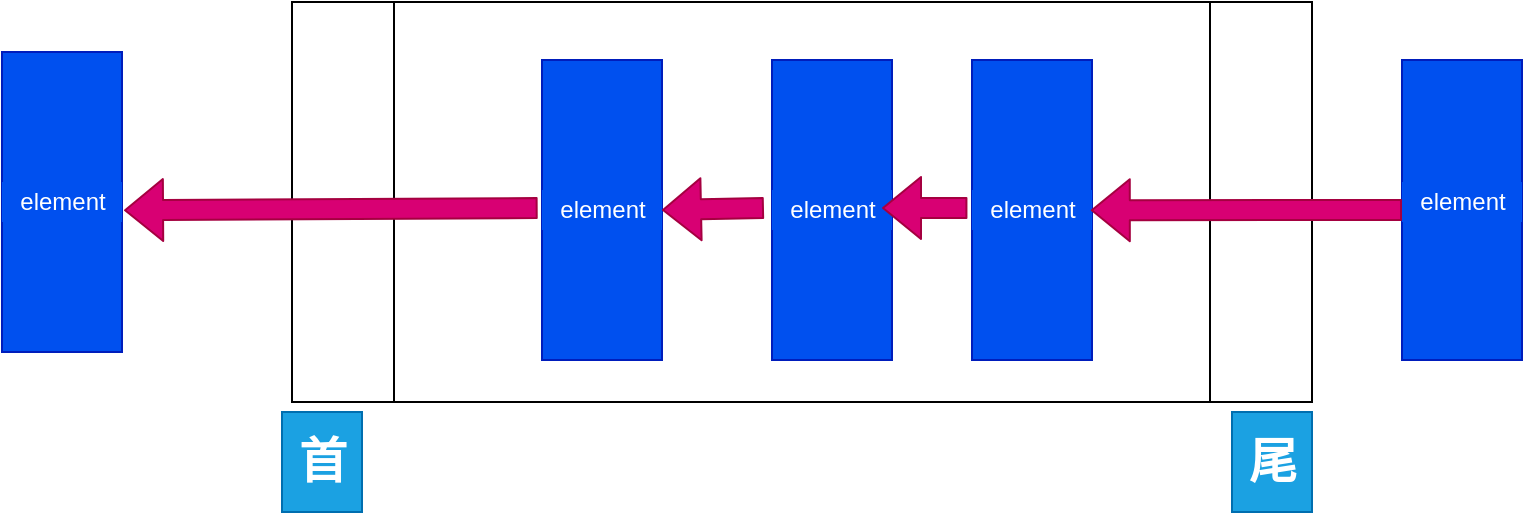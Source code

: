 <mxfile>
    <diagram id="t1TbIOM4Ixk4sZ2sk0LT" name="第 1 页">
        <mxGraphModel dx="1029" dy="821" grid="1" gridSize="10" guides="1" tooltips="1" connect="1" arrows="1" fold="1" page="1" pageScale="1" pageWidth="1169" pageHeight="827" math="0" shadow="0">
            <root>
                <mxCell id="0"/>
                <mxCell id="1" parent="0"/>
                <mxCell id="3" value="" style="shape=process;whiteSpace=wrap;html=1;backgroundOutline=1;" vertex="1" parent="1">
                    <mxGeometry x="205" y="340" width="510" height="200" as="geometry"/>
                </mxCell>
                <mxCell id="5" value="&lt;h1&gt;首&lt;/h1&gt;" style="text;html=1;resizable=0;autosize=1;align=center;verticalAlign=middle;points=[];fillColor=#1ba1e2;strokeColor=#006EAF;rounded=0;fontColor=#ffffff;" vertex="1" parent="1">
                    <mxGeometry x="200" y="545" width="40" height="50" as="geometry"/>
                </mxCell>
                <mxCell id="6" value="&lt;h1&gt;尾&lt;/h1&gt;" style="text;html=1;resizable=0;autosize=1;align=center;verticalAlign=middle;points=[];fillColor=#1ba1e2;strokeColor=#006EAF;rounded=0;fontColor=#ffffff;" vertex="1" parent="1">
                    <mxGeometry x="675" y="545" width="40" height="50" as="geometry"/>
                </mxCell>
                <mxCell id="9" value="" style="rounded=0;whiteSpace=wrap;html=1;strokeColor=#001DBC;fillColor=#0050ef;fontColor=#ffffff;" vertex="1" parent="1">
                    <mxGeometry x="545" y="369" width="60" height="150" as="geometry"/>
                </mxCell>
                <mxCell id="7" value="element" style="text;html=1;resizable=0;autosize=1;align=center;verticalAlign=middle;points=[];fillColor=#0050ef;strokeColor=#transpant;rounded=0;fontColor=#ffffff;" vertex="1" parent="1">
                    <mxGeometry x="545" y="434" width="60" height="20" as="geometry"/>
                </mxCell>
                <mxCell id="10" value="" style="rounded=0;whiteSpace=wrap;html=1;strokeColor=#001DBC;fillColor=#0050ef;fontColor=#ffffff;" vertex="1" parent="1">
                    <mxGeometry x="445" y="369" width="60" height="150" as="geometry"/>
                </mxCell>
                <mxCell id="11" value="element" style="text;html=1;resizable=0;autosize=1;align=center;verticalAlign=middle;points=[];fillColor=#0050ef;strokeColor=#transpant;rounded=0;fontColor=#ffffff;" vertex="1" parent="1">
                    <mxGeometry x="445" y="434" width="60" height="20" as="geometry"/>
                </mxCell>
                <mxCell id="12" value="" style="rounded=0;whiteSpace=wrap;html=1;strokeColor=#001DBC;fillColor=#0050ef;fontColor=#ffffff;" vertex="1" parent="1">
                    <mxGeometry x="330" y="369" width="60" height="150" as="geometry"/>
                </mxCell>
                <mxCell id="13" value="element" style="text;html=1;resizable=0;autosize=1;align=center;verticalAlign=middle;points=[];fillColor=#0050ef;strokeColor=#transpant;rounded=0;fontColor=#ffffff;" vertex="1" parent="1">
                    <mxGeometry x="330" y="434" width="60" height="20" as="geometry"/>
                </mxCell>
                <mxCell id="16" value="" style="rounded=0;whiteSpace=wrap;html=1;strokeColor=#001DBC;fillColor=#0050ef;fontColor=#ffffff;" vertex="1" parent="1">
                    <mxGeometry x="60" y="365" width="60" height="150" as="geometry"/>
                </mxCell>
                <mxCell id="17" value="element" style="text;html=1;resizable=0;autosize=1;align=center;verticalAlign=middle;points=[];fillColor=#0050ef;strokeColor=#transpant;rounded=0;fontColor=#ffffff;" vertex="1" parent="1">
                    <mxGeometry x="60" y="430" width="60" height="20" as="geometry"/>
                </mxCell>
                <mxCell id="20" value="" style="rounded=0;whiteSpace=wrap;html=1;strokeColor=#001DBC;fillColor=#0050ef;fontColor=#ffffff;" vertex="1" parent="1">
                    <mxGeometry x="760" y="369" width="60" height="150" as="geometry"/>
                </mxCell>
                <mxCell id="21" value="element" style="text;html=1;resizable=0;autosize=1;align=center;verticalAlign=middle;points=[];fillColor=#0050ef;strokeColor=#transpant;rounded=0;fontColor=#ffffff;" vertex="1" parent="1">
                    <mxGeometry x="760" y="430" width="60" height="20" as="geometry"/>
                </mxCell>
                <mxCell id="23" value="" style="shape=flexArrow;endArrow=classic;html=1;entryX=0.99;entryY=0.507;entryDx=0;entryDy=0;entryPerimeter=0;fillColor=#d80073;strokeColor=#A50040;" edge="1" parent="1" target="7">
                    <mxGeometry width="50" height="50" relative="1" as="geometry">
                        <mxPoint x="760" y="444" as="sourcePoint"/>
                        <mxPoint x="420" y="570" as="targetPoint"/>
                    </mxGeometry>
                </mxCell>
                <mxCell id="24" value="" style="shape=flexArrow;endArrow=classic;html=1;exitX=-0.038;exitY=0.45;exitDx=0;exitDy=0;exitPerimeter=0;fillColor=#d80073;strokeColor=#A50040;" edge="1" parent="1" source="7">
                    <mxGeometry width="50" height="50" relative="1" as="geometry">
                        <mxPoint x="370" y="620" as="sourcePoint"/>
                        <mxPoint x="500" y="443" as="targetPoint"/>
                    </mxGeometry>
                </mxCell>
                <mxCell id="25" value="" style="shape=flexArrow;endArrow=classic;html=1;exitX=-0.067;exitY=0.45;exitDx=0;exitDy=0;exitPerimeter=0;entryX=1;entryY=0.5;entryDx=0;entryDy=0;fillColor=#d80073;strokeColor=#A50040;" edge="1" parent="1" source="11" target="12">
                    <mxGeometry width="50" height="50" relative="1" as="geometry">
                        <mxPoint x="370" y="620" as="sourcePoint"/>
                        <mxPoint x="420" y="570" as="targetPoint"/>
                    </mxGeometry>
                </mxCell>
                <mxCell id="26" value="" style="shape=flexArrow;endArrow=classic;html=1;fillColor=#d80073;strokeColor=#A50040;exitX=-0.036;exitY=0.45;exitDx=0;exitDy=0;exitPerimeter=0;entryX=1.017;entryY=0.707;entryDx=0;entryDy=0;entryPerimeter=0;" edge="1" parent="1" source="13" target="17">
                    <mxGeometry width="50" height="50" relative="1" as="geometry">
                        <mxPoint x="330" y="440" as="sourcePoint"/>
                        <mxPoint x="120" y="440" as="targetPoint"/>
                    </mxGeometry>
                </mxCell>
            </root>
        </mxGraphModel>
    </diagram>
</mxfile>